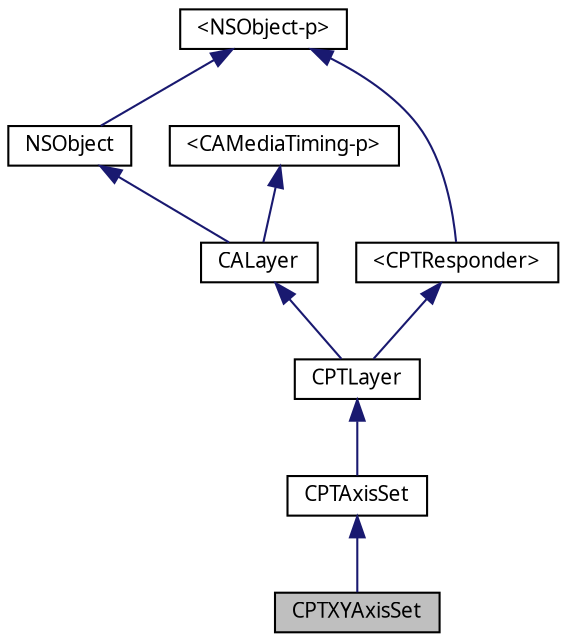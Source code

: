 digraph G
{
  bgcolor="transparent";
  edge [fontname="Lucinda Grande",fontsize="10",labelfontname="Lucinda Grande",labelfontsize="10"];
  node [fontname="Lucinda Grande",fontsize="10",shape=record];
  Node1 [label="CPTXYAxisSet",height=0.2,width=0.4,color="black", fillcolor="grey75", style="filled" fontcolor="black"];
  Node2 -> Node1 [dir="back",color="midnightblue",fontsize="10",style="solid",fontname="Lucinda Grande"];
  Node2 [label="CPTAxisSet",height=0.2,width=0.4,color="black",URL="$interface_c_p_t_axis_set.html",tooltip="A container layer for the set of axes for a graph."];
  Node3 -> Node2 [dir="back",color="midnightblue",fontsize="10",style="solid",fontname="Lucinda Grande"];
  Node3 [label="CPTLayer",height=0.2,width=0.4,color="black",URL="$interface_c_p_t_layer.html",tooltip="Base class for all Core Animation layers in Core Plot."];
  Node4 -> Node3 [dir="back",color="midnightblue",fontsize="10",style="solid",fontname="Lucinda Grande"];
  Node4 [label="CALayer",height=0.2,width=0.4,color="black",URL="doxygen-cocoa-touch-tags.xml$http://developer.apple.com/iphone/library/documentation/GraphicsImaging/Reference/CALayer_class/Introduction/Introduction.html"];
  Node5 -> Node4 [dir="back",color="midnightblue",fontsize="10",style="solid",fontname="Lucinda Grande"];
  Node5 [label="NSObject",height=0.2,width=0.4,color="black",URL="doxygen-cocoa-touch-tags.xml$http://developer.apple.com/iphone/library/documentation/Cocoa/Reference/Foundation/Classes/NSObject_Class/Reference/Reference.html"];
  Node6 -> Node5 [dir="back",color="midnightblue",fontsize="10",style="solid",fontname="Lucinda Grande"];
  Node6 [label="\<NSObject-p\>",height=0.2,width=0.4,color="black",URL="doxygen-cocoa-touch-tags.xml$http://developer.apple.com/iPhone/library/documentation/Cocoa/Reference/Foundation/Protocols/NSObject_Protocol/Reference/NSObject.html"];
  Node7 -> Node4 [dir="back",color="midnightblue",fontsize="10",style="solid",fontname="Lucinda Grande"];
  Node7 [label="\<CAMediaTiming-p\>",height=0.2,width=0.4,color="black",URL="doxygen-cocoa-touch-tags.xml$http://www.devworld.apple.com/iphone/library/documentation/GraphicsImaging/Reference/CAMediaTiming_protocol/Introduction/Introduction.html"];
  Node8 -> Node3 [dir="back",color="midnightblue",fontsize="10",style="solid",fontname="Lucinda Grande"];
  Node8 [label="\<CPTResponder\>",height=0.2,width=0.4,color="black",URL="$protocol_c_p_t_responder-p.html",tooltip="The basis of all event processing in Core Plot."];
  Node6 -> Node8 [dir="back",color="midnightblue",fontsize="10",style="solid",fontname="Lucinda Grande"];
}

